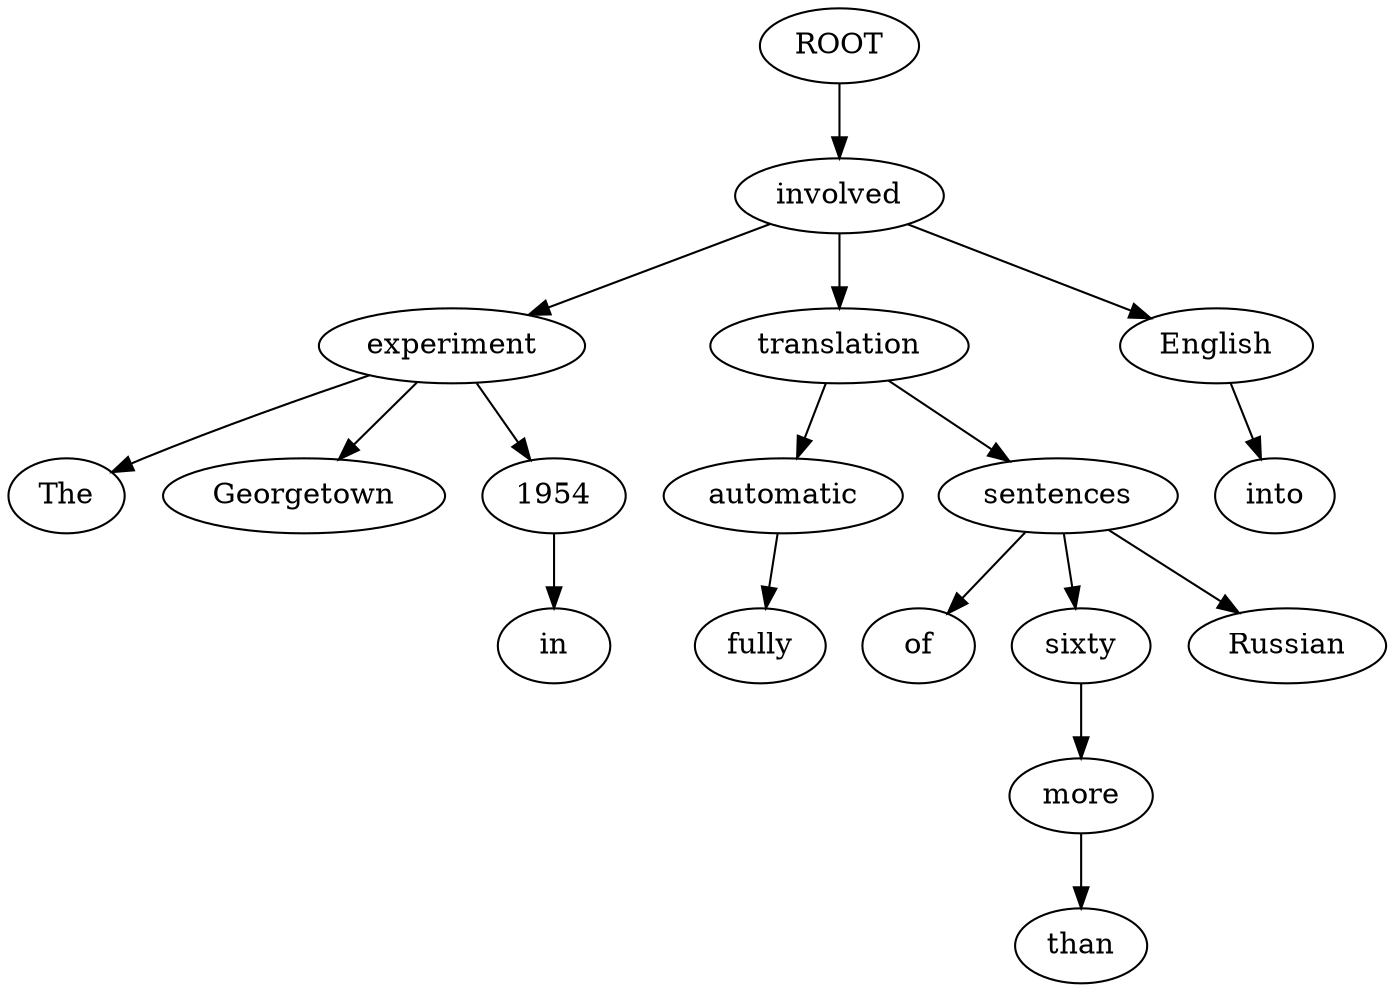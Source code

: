 digraph graph5 {
	node0 [label="ROOT"];
	node1 [label="The"];
	node2 [label="Georgetown"];
	node3 [label="experiment"];
	node4 [label="in"];
	node5 [label="1954"];
	node6 [label="involved"];
	node7 [label="fully"];
	node8 [label="automatic"];
	node9 [label="translation"];
	node10 [label="of"];
	node11 [label="more"];
	node12 [label="than"];
	node13 [label="sixty"];
	node14 [label="Russian"];
	node15 [label="sentences"];
	node16 [label="into"];
	node17 [label="English"];
	node0 -> node6;
	node3 -> node1;
	node3 -> node2;
	node6 -> node3;
	node5 -> node4;
	node3 -> node5;
	node8 -> node7;
	node9 -> node8;
	node6 -> node9;
	node15 -> node10;
	node13 -> node11;
	node11 -> node12;
	node15 -> node13;
	node15 -> node14;
	node9 -> node15;
	node17 -> node16;
	node6 -> node17;
}
